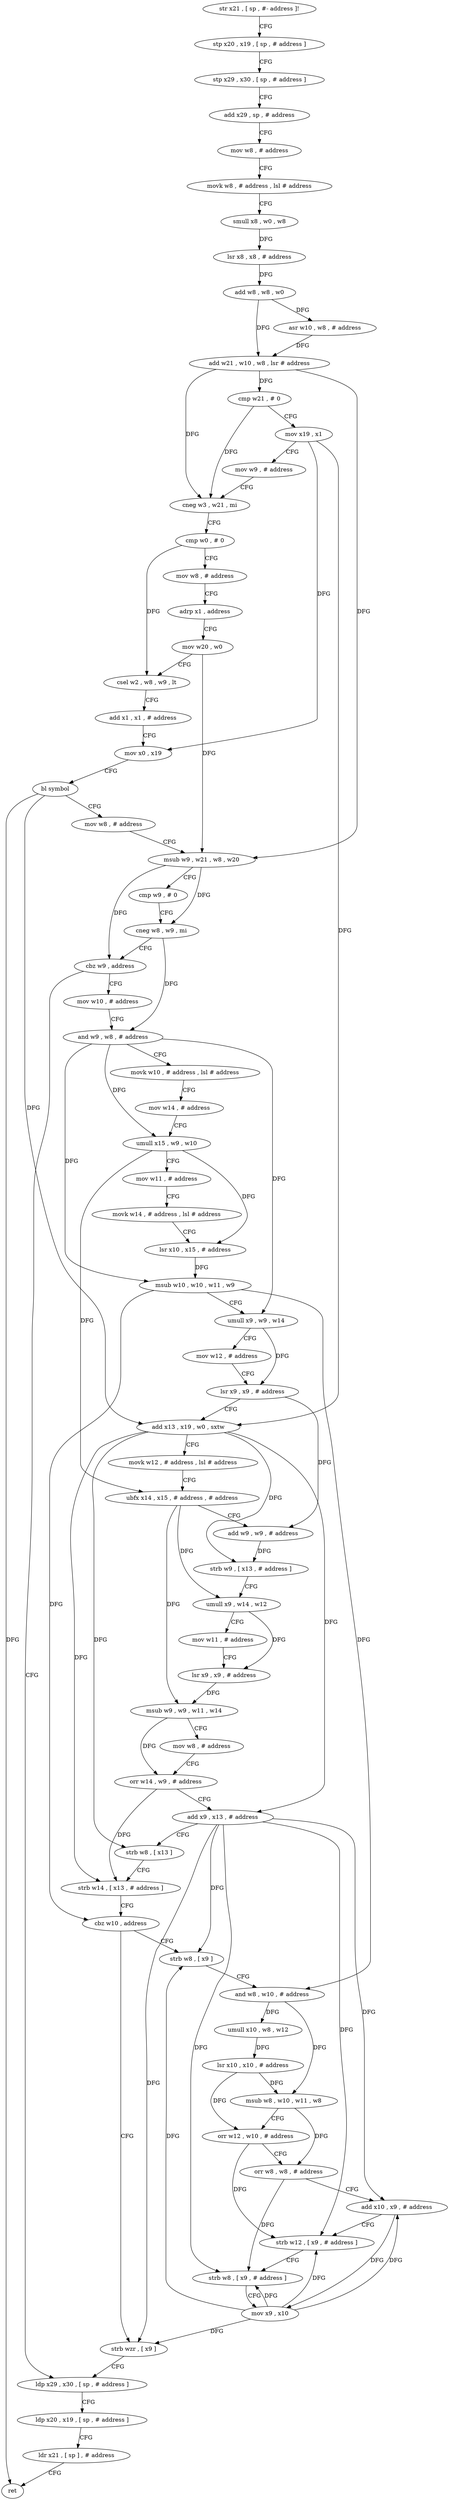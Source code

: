digraph "func" {
"4298132" [label = "str x21 , [ sp , #- address ]!" ]
"4298136" [label = "stp x20 , x19 , [ sp , # address ]" ]
"4298140" [label = "stp x29 , x30 , [ sp , # address ]" ]
"4298144" [label = "add x29 , sp , # address" ]
"4298148" [label = "mov w8 , # address" ]
"4298152" [label = "movk w8 , # address , lsl # address" ]
"4298156" [label = "smull x8 , w0 , w8" ]
"4298160" [label = "lsr x8 , x8 , # address" ]
"4298164" [label = "add w8 , w8 , w0" ]
"4298168" [label = "asr w10 , w8 , # address" ]
"4298172" [label = "add w21 , w10 , w8 , lsr # address" ]
"4298176" [label = "cmp w21 , # 0" ]
"4298180" [label = "mov x19 , x1" ]
"4298184" [label = "mov w9 , # address" ]
"4298188" [label = "cneg w3 , w21 , mi" ]
"4298192" [label = "cmp w0 , # 0" ]
"4298196" [label = "mov w8 , # address" ]
"4298200" [label = "adrp x1 , address" ]
"4298204" [label = "mov w20 , w0" ]
"4298208" [label = "csel w2 , w8 , w9 , lt" ]
"4298212" [label = "add x1 , x1 , # address" ]
"4298216" [label = "mov x0 , x19" ]
"4298220" [label = "bl symbol" ]
"4298224" [label = "mov w8 , # address" ]
"4298228" [label = "msub w9 , w21 , w8 , w20" ]
"4298232" [label = "cmp w9 , # 0" ]
"4298236" [label = "cneg w8 , w9 , mi" ]
"4298240" [label = "cbz w9 , address" ]
"4298400" [label = "ldp x29 , x30 , [ sp , # address ]" ]
"4298244" [label = "mov w10 , # address" ]
"4298404" [label = "ldp x20 , x19 , [ sp , # address ]" ]
"4298408" [label = "ldr x21 , [ sp ] , # address" ]
"4298412" [label = "ret" ]
"4298248" [label = "and w9 , w8 , # address" ]
"4298252" [label = "movk w10 , # address , lsl # address" ]
"4298256" [label = "mov w14 , # address" ]
"4298260" [label = "umull x15 , w9 , w10" ]
"4298264" [label = "mov w11 , # address" ]
"4298268" [label = "movk w14 , # address , lsl # address" ]
"4298272" [label = "lsr x10 , x15 , # address" ]
"4298276" [label = "msub w10 , w10 , w11 , w9" ]
"4298280" [label = "umull x9 , w9 , w14" ]
"4298284" [label = "mov w12 , # address" ]
"4298288" [label = "lsr x9 , x9 , # address" ]
"4298292" [label = "add x13 , x19 , w0 , sxtw" ]
"4298296" [label = "movk w12 , # address , lsl # address" ]
"4298300" [label = "ubfx x14 , x15 , # address , # address" ]
"4298304" [label = "add w9 , w9 , # address" ]
"4298308" [label = "strb w9 , [ x13 , # address ]" ]
"4298312" [label = "umull x9 , w14 , w12" ]
"4298316" [label = "mov w11 , # address" ]
"4298320" [label = "lsr x9 , x9 , # address" ]
"4298324" [label = "msub w9 , w9 , w11 , w14" ]
"4298328" [label = "mov w8 , # address" ]
"4298332" [label = "orr w14 , w9 , # address" ]
"4298336" [label = "add x9 , x13 , # address" ]
"4298340" [label = "strb w8 , [ x13 ]" ]
"4298344" [label = "strb w14 , [ x13 , # address ]" ]
"4298348" [label = "cbz w10 , address" ]
"4298396" [label = "strb wzr , [ x9 ]" ]
"4298352" [label = "strb w8 , [ x9 ]" ]
"4298356" [label = "and w8 , w10 , # address" ]
"4298360" [label = "umull x10 , w8 , w12" ]
"4298364" [label = "lsr x10 , x10 , # address" ]
"4298368" [label = "msub w8 , w10 , w11 , w8" ]
"4298372" [label = "orr w12 , w10 , # address" ]
"4298376" [label = "orr w8 , w8 , # address" ]
"4298380" [label = "add x10 , x9 , # address" ]
"4298384" [label = "strb w12 , [ x9 , # address ]" ]
"4298388" [label = "strb w8 , [ x9 , # address ]" ]
"4298392" [label = "mov x9 , x10" ]
"4298132" -> "4298136" [ label = "CFG" ]
"4298136" -> "4298140" [ label = "CFG" ]
"4298140" -> "4298144" [ label = "CFG" ]
"4298144" -> "4298148" [ label = "CFG" ]
"4298148" -> "4298152" [ label = "CFG" ]
"4298152" -> "4298156" [ label = "CFG" ]
"4298156" -> "4298160" [ label = "DFG" ]
"4298160" -> "4298164" [ label = "DFG" ]
"4298164" -> "4298168" [ label = "DFG" ]
"4298164" -> "4298172" [ label = "DFG" ]
"4298168" -> "4298172" [ label = "DFG" ]
"4298172" -> "4298176" [ label = "DFG" ]
"4298172" -> "4298188" [ label = "DFG" ]
"4298172" -> "4298228" [ label = "DFG" ]
"4298176" -> "4298180" [ label = "CFG" ]
"4298176" -> "4298188" [ label = "DFG" ]
"4298180" -> "4298184" [ label = "CFG" ]
"4298180" -> "4298216" [ label = "DFG" ]
"4298180" -> "4298292" [ label = "DFG" ]
"4298184" -> "4298188" [ label = "CFG" ]
"4298188" -> "4298192" [ label = "CFG" ]
"4298192" -> "4298196" [ label = "CFG" ]
"4298192" -> "4298208" [ label = "DFG" ]
"4298196" -> "4298200" [ label = "CFG" ]
"4298200" -> "4298204" [ label = "CFG" ]
"4298204" -> "4298208" [ label = "CFG" ]
"4298204" -> "4298228" [ label = "DFG" ]
"4298208" -> "4298212" [ label = "CFG" ]
"4298212" -> "4298216" [ label = "CFG" ]
"4298216" -> "4298220" [ label = "CFG" ]
"4298220" -> "4298224" [ label = "CFG" ]
"4298220" -> "4298412" [ label = "DFG" ]
"4298220" -> "4298292" [ label = "DFG" ]
"4298224" -> "4298228" [ label = "CFG" ]
"4298228" -> "4298232" [ label = "CFG" ]
"4298228" -> "4298236" [ label = "DFG" ]
"4298228" -> "4298240" [ label = "DFG" ]
"4298232" -> "4298236" [ label = "CFG" ]
"4298236" -> "4298240" [ label = "CFG" ]
"4298236" -> "4298248" [ label = "DFG" ]
"4298240" -> "4298400" [ label = "CFG" ]
"4298240" -> "4298244" [ label = "CFG" ]
"4298400" -> "4298404" [ label = "CFG" ]
"4298244" -> "4298248" [ label = "CFG" ]
"4298404" -> "4298408" [ label = "CFG" ]
"4298408" -> "4298412" [ label = "CFG" ]
"4298248" -> "4298252" [ label = "CFG" ]
"4298248" -> "4298260" [ label = "DFG" ]
"4298248" -> "4298276" [ label = "DFG" ]
"4298248" -> "4298280" [ label = "DFG" ]
"4298252" -> "4298256" [ label = "CFG" ]
"4298256" -> "4298260" [ label = "CFG" ]
"4298260" -> "4298264" [ label = "CFG" ]
"4298260" -> "4298272" [ label = "DFG" ]
"4298260" -> "4298300" [ label = "DFG" ]
"4298264" -> "4298268" [ label = "CFG" ]
"4298268" -> "4298272" [ label = "CFG" ]
"4298272" -> "4298276" [ label = "DFG" ]
"4298276" -> "4298280" [ label = "CFG" ]
"4298276" -> "4298348" [ label = "DFG" ]
"4298276" -> "4298356" [ label = "DFG" ]
"4298280" -> "4298284" [ label = "CFG" ]
"4298280" -> "4298288" [ label = "DFG" ]
"4298284" -> "4298288" [ label = "CFG" ]
"4298288" -> "4298292" [ label = "CFG" ]
"4298288" -> "4298304" [ label = "DFG" ]
"4298292" -> "4298296" [ label = "CFG" ]
"4298292" -> "4298308" [ label = "DFG" ]
"4298292" -> "4298336" [ label = "DFG" ]
"4298292" -> "4298340" [ label = "DFG" ]
"4298292" -> "4298344" [ label = "DFG" ]
"4298296" -> "4298300" [ label = "CFG" ]
"4298300" -> "4298304" [ label = "CFG" ]
"4298300" -> "4298312" [ label = "DFG" ]
"4298300" -> "4298324" [ label = "DFG" ]
"4298304" -> "4298308" [ label = "DFG" ]
"4298308" -> "4298312" [ label = "CFG" ]
"4298312" -> "4298316" [ label = "CFG" ]
"4298312" -> "4298320" [ label = "DFG" ]
"4298316" -> "4298320" [ label = "CFG" ]
"4298320" -> "4298324" [ label = "DFG" ]
"4298324" -> "4298328" [ label = "CFG" ]
"4298324" -> "4298332" [ label = "DFG" ]
"4298328" -> "4298332" [ label = "CFG" ]
"4298332" -> "4298336" [ label = "CFG" ]
"4298332" -> "4298344" [ label = "DFG" ]
"4298336" -> "4298340" [ label = "CFG" ]
"4298336" -> "4298396" [ label = "DFG" ]
"4298336" -> "4298352" [ label = "DFG" ]
"4298336" -> "4298380" [ label = "DFG" ]
"4298336" -> "4298384" [ label = "DFG" ]
"4298336" -> "4298388" [ label = "DFG" ]
"4298340" -> "4298344" [ label = "CFG" ]
"4298344" -> "4298348" [ label = "CFG" ]
"4298348" -> "4298396" [ label = "CFG" ]
"4298348" -> "4298352" [ label = "CFG" ]
"4298396" -> "4298400" [ label = "CFG" ]
"4298352" -> "4298356" [ label = "CFG" ]
"4298356" -> "4298360" [ label = "DFG" ]
"4298356" -> "4298368" [ label = "DFG" ]
"4298360" -> "4298364" [ label = "DFG" ]
"4298364" -> "4298368" [ label = "DFG" ]
"4298364" -> "4298372" [ label = "DFG" ]
"4298368" -> "4298372" [ label = "CFG" ]
"4298368" -> "4298376" [ label = "DFG" ]
"4298372" -> "4298376" [ label = "CFG" ]
"4298372" -> "4298384" [ label = "DFG" ]
"4298376" -> "4298380" [ label = "CFG" ]
"4298376" -> "4298388" [ label = "DFG" ]
"4298380" -> "4298384" [ label = "CFG" ]
"4298380" -> "4298392" [ label = "DFG" ]
"4298384" -> "4298388" [ label = "CFG" ]
"4298388" -> "4298392" [ label = "CFG" ]
"4298392" -> "4298396" [ label = "DFG" ]
"4298392" -> "4298352" [ label = "DFG" ]
"4298392" -> "4298380" [ label = "DFG" ]
"4298392" -> "4298384" [ label = "DFG" ]
"4298392" -> "4298388" [ label = "DFG" ]
}
